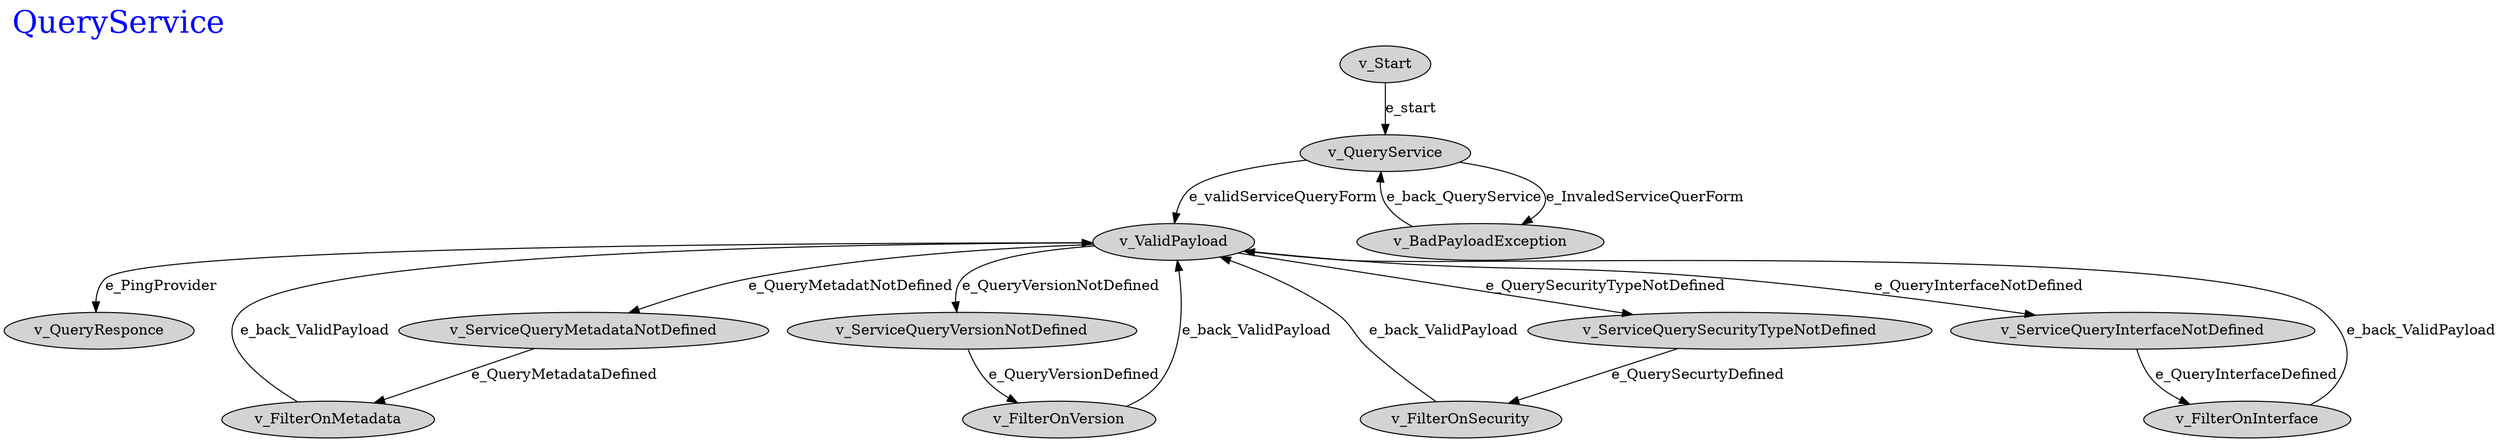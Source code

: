 digraph OrchestratorStore{
rankdir=TB
 label="QueryService"
labelloc=top
labeljust=left
fontcolor = blue
node [style=filled] 
 fontsize=30
"v_ValidPayload" -> "v_QueryResponce"  [ label="e_PingProvider"color="black"]
"v_FilterOnMetadata" -> "v_ValidPayload"  [ label="e_back_ValidPayload"color="black"]
"v_ServiceQueryMetadataNotDefined" -> "v_FilterOnMetadata"  [ label="e_QueryMetadataDefined"color="black"]
"v_ValidPayload" -> "v_ServiceQueryMetadataNotDefined"  [ label="e_QueryMetadatNotDefined"color="black"]
"v_FilterOnVersion" -> "v_ValidPayload"  [ label="e_back_ValidPayload"color="black"]
"v_ServiceQueryVersionNotDefined" -> "v_FilterOnVersion"  [ label="e_QueryVersionDefined"color="black"]
"v_ValidPayload" -> "v_ServiceQueryVersionNotDefined"  [ label="e_QueryVersionNotDefined"color="black"]
"v_FilterOnSecurity" -> "v_ValidPayload"  [ label="e_back_ValidPayload"color="black"]
"v_ServiceQuerySecurityTypeNotDefined" -> "v_FilterOnSecurity"  [ label="e_QuerySecurtyDefined"color="black"]
"v_FilterOnInterface" -> "v_ValidPayload"  [ label="e_back_ValidPayload"color="black"]
"v_ServiceQueryInterfaceNotDefined" -> "v_FilterOnInterface"  [ label="e_QueryInterfaceDefined"color="black"]
"v_ValidPayload" -> "v_ServiceQuerySecurityTypeNotDefined"  [ label="e_QuerySecurityTypeNotDefined"color="black"]
"v_ValidPayload" -> "v_ServiceQueryInterfaceNotDefined"  [ label="e_QueryInterfaceNotDefined"color="black"]
"v_QueryService" -> "v_ValidPayload"  [ label="e_validServiceQueryForm"color="black"]
"v_Start" -> "v_QueryService"  [ label="e_start"color="black"]
"v_BadPayloadException" -> "v_QueryService"  [ label="e_back_QueryService"color="black"]
"v_QueryService" -> "v_BadPayloadException"  [ label="e_InvaledServiceQuerForm"color="black"]
}
